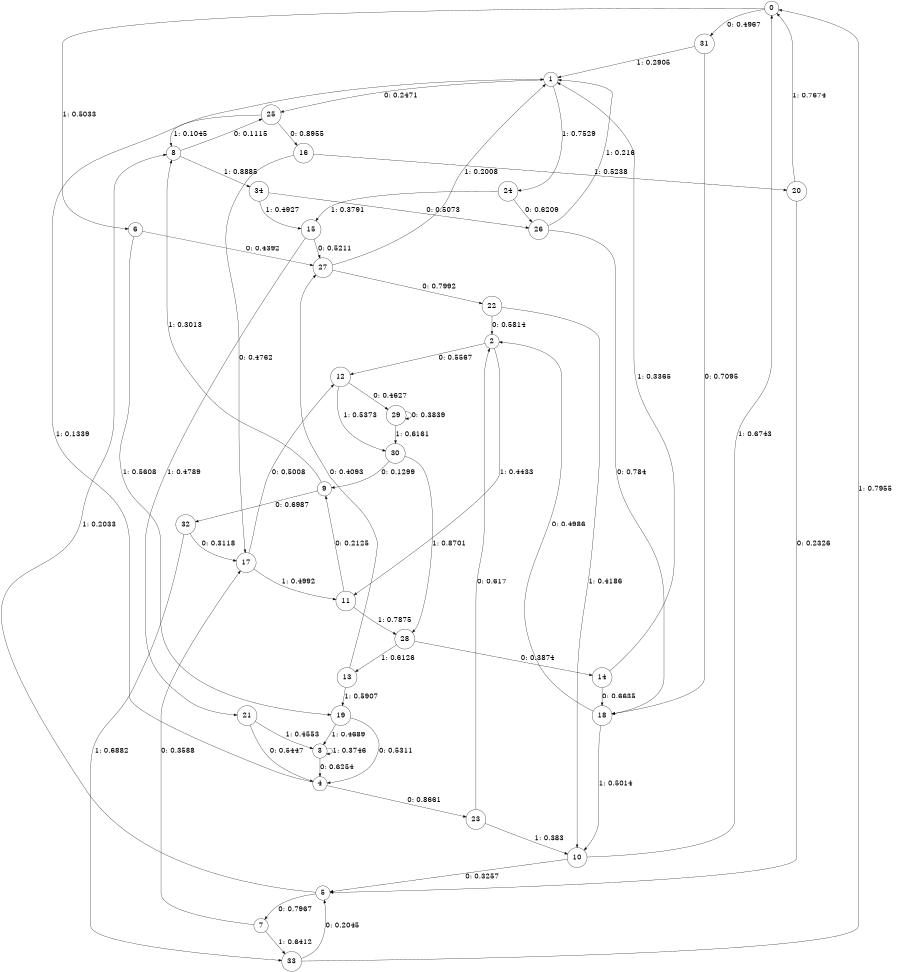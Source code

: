 digraph "ch20randomL6" {
size = "6,8.5";
ratio = "fill";
node [shape = circle];
node [fontsize = 24];
edge [fontsize = 24];
0 -> 31 [label = "0: 0.4967   "];
0 -> 6 [label = "1: 0.5033   "];
1 -> 25 [label = "0: 0.2471   "];
1 -> 24 [label = "1: 0.7529   "];
2 -> 12 [label = "0: 0.5567   "];
2 -> 11 [label = "1: 0.4433   "];
3 -> 4 [label = "0: 0.6254   "];
3 -> 3 [label = "1: 0.3746   "];
4 -> 23 [label = "0: 0.8661   "];
4 -> 1 [label = "1: 0.1339   "];
5 -> 7 [label = "0: 0.7967   "];
5 -> 8 [label = "1: 0.2033   "];
6 -> 27 [label = "0: 0.4392   "];
6 -> 19 [label = "1: 0.5608   "];
7 -> 17 [label = "0: 0.3588   "];
7 -> 33 [label = "1: 0.6412   "];
8 -> 25 [label = "0: 0.1115   "];
8 -> 34 [label = "1: 0.8885   "];
9 -> 32 [label = "0: 0.6987   "];
9 -> 8 [label = "1: 0.3013   "];
10 -> 5 [label = "0: 0.3257   "];
10 -> 0 [label = "1: 0.6743   "];
11 -> 9 [label = "0: 0.2125   "];
11 -> 28 [label = "1: 0.7875   "];
12 -> 29 [label = "0: 0.4627   "];
12 -> 30 [label = "1: 0.5373   "];
13 -> 27 [label = "0: 0.4093   "];
13 -> 19 [label = "1: 0.5907   "];
14 -> 18 [label = "0: 0.6635   "];
14 -> 1 [label = "1: 0.3365   "];
15 -> 27 [label = "0: 0.5211   "];
15 -> 21 [label = "1: 0.4789   "];
16 -> 17 [label = "0: 0.4762   "];
16 -> 20 [label = "1: 0.5238   "];
17 -> 12 [label = "0: 0.5008   "];
17 -> 11 [label = "1: 0.4992   "];
18 -> 2 [label = "0: 0.4986   "];
18 -> 10 [label = "1: 0.5014   "];
19 -> 4 [label = "0: 0.5311   "];
19 -> 3 [label = "1: 0.4689   "];
20 -> 5 [label = "0: 0.2326   "];
20 -> 0 [label = "1: 0.7674   "];
21 -> 4 [label = "0: 0.5447   "];
21 -> 3 [label = "1: 0.4553   "];
22 -> 2 [label = "0: 0.5814   "];
22 -> 10 [label = "1: 0.4186   "];
23 -> 2 [label = "0: 0.617    "];
23 -> 10 [label = "1: 0.383    "];
24 -> 26 [label = "0: 0.6209   "];
24 -> 15 [label = "1: 0.3791   "];
25 -> 16 [label = "0: 0.8955   "];
25 -> 8 [label = "1: 0.1045   "];
26 -> 18 [label = "0: 0.784    "];
26 -> 1 [label = "1: 0.216    "];
27 -> 22 [label = "0: 0.7992   "];
27 -> 1 [label = "1: 0.2008   "];
28 -> 14 [label = "0: 0.3874   "];
28 -> 13 [label = "1: 0.6126   "];
29 -> 29 [label = "0: 0.3839   "];
29 -> 30 [label = "1: 0.6161   "];
30 -> 9 [label = "0: 0.1299   "];
30 -> 28 [label = "1: 0.8701   "];
31 -> 18 [label = "0: 0.7095   "];
31 -> 1 [label = "1: 0.2905   "];
32 -> 17 [label = "0: 0.3118   "];
32 -> 33 [label = "1: 0.6882   "];
33 -> 5 [label = "0: 0.2045   "];
33 -> 0 [label = "1: 0.7955   "];
34 -> 26 [label = "0: 0.5073   "];
34 -> 15 [label = "1: 0.4927   "];
}
